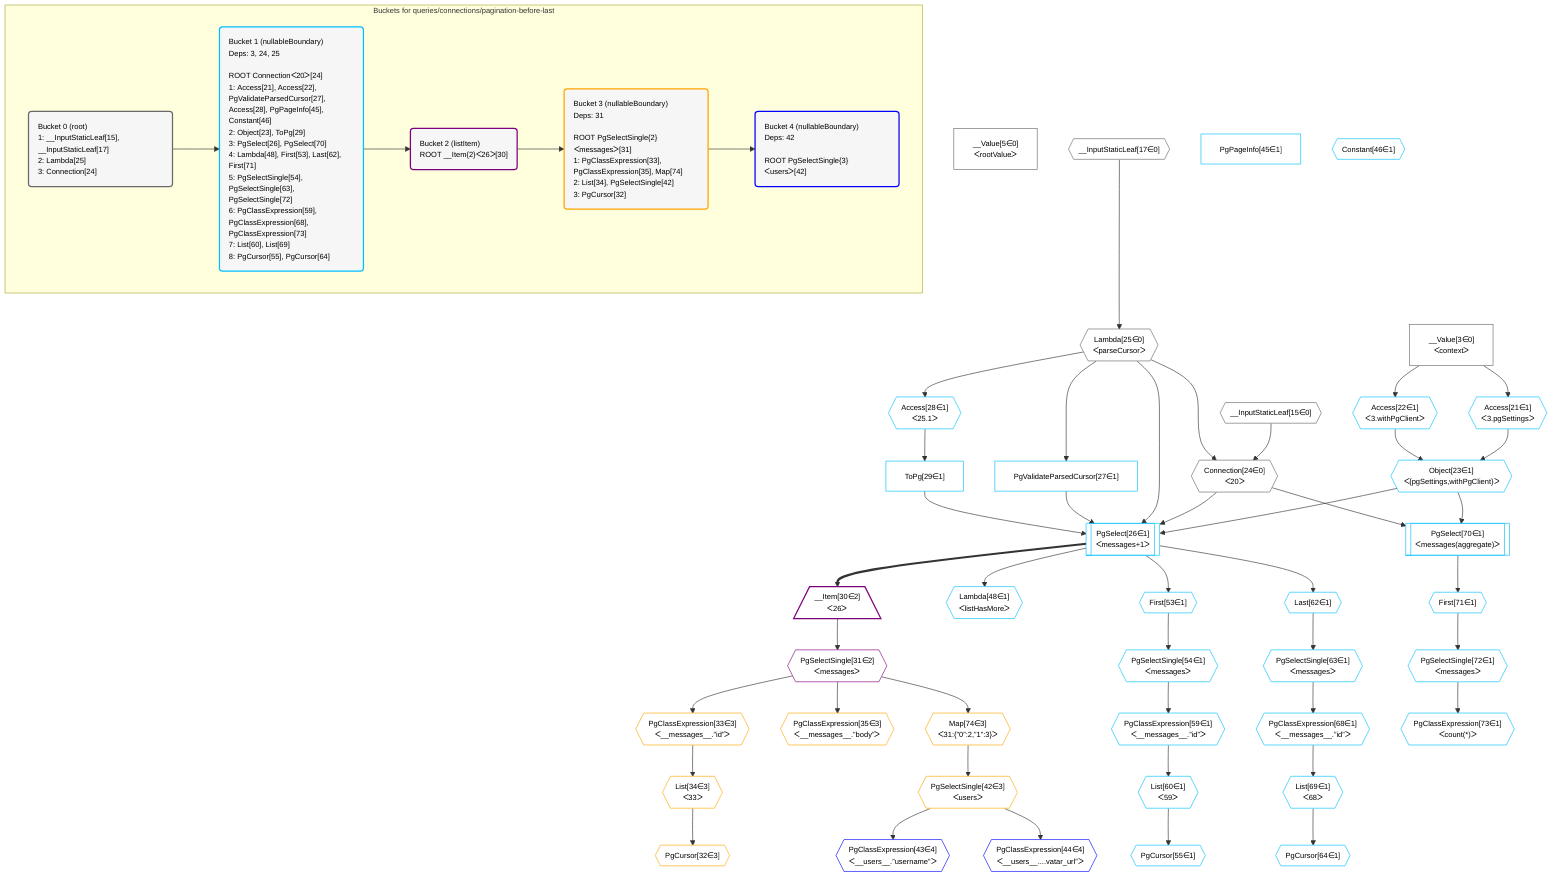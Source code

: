 %%{init: {'themeVariables': { 'fontSize': '12px'}}}%%
graph TD
    classDef path fill:#eee,stroke:#000,color:#000
    classDef plan fill:#fff,stroke-width:1px,color:#000
    classDef itemplan fill:#fff,stroke-width:2px,color:#000
    classDef unbatchedplan fill:#dff,stroke-width:1px,color:#000
    classDef sideeffectplan fill:#fcc,stroke-width:2px,color:#000
    classDef bucket fill:#f6f6f6,color:#000,stroke-width:2px,text-align:left


    %% define steps
    __Value3["__Value[3∈0]<br />ᐸcontextᐳ"]:::plan
    __Value5["__Value[5∈0]<br />ᐸrootValueᐳ"]:::plan
    __InputStaticLeaf15{{"__InputStaticLeaf[15∈0]"}}:::plan
    __InputStaticLeaf17{{"__InputStaticLeaf[17∈0]"}}:::plan
    Access21{{"Access[21∈1]<br />ᐸ3.pgSettingsᐳ"}}:::plan
    Access22{{"Access[22∈1]<br />ᐸ3.withPgClientᐳ"}}:::plan
    Object23{{"Object[23∈1]<br />ᐸ{pgSettings,withPgClient}ᐳ"}}:::plan
    Lambda25{{"Lambda[25∈0]<br />ᐸparseCursorᐳ"}}:::plan
    Connection24{{"Connection[24∈0]<br />ᐸ20ᐳ"}}:::plan
    PgValidateParsedCursor27["PgValidateParsedCursor[27∈1]"]:::plan
    Access28{{"Access[28∈1]<br />ᐸ25.1ᐳ"}}:::plan
    ToPg29["ToPg[29∈1]"]:::plan
    PgSelect26[["PgSelect[26∈1]<br />ᐸmessages+1ᐳ"]]:::plan
    __Item30[/"__Item[30∈2]<br />ᐸ26ᐳ"\]:::itemplan
    PgSelectSingle31{{"PgSelectSingle[31∈2]<br />ᐸmessagesᐳ"}}:::plan
    PgClassExpression33{{"PgClassExpression[33∈3]<br />ᐸ__messages__.”id”ᐳ"}}:::plan
    List34{{"List[34∈3]<br />ᐸ33ᐳ"}}:::plan
    PgCursor32{{"PgCursor[32∈3]"}}:::plan
    PgClassExpression35{{"PgClassExpression[35∈3]<br />ᐸ__messages__.”body”ᐳ"}}:::plan
    Map74{{"Map[74∈3]<br />ᐸ31:{”0”:2,”1”:3}ᐳ"}}:::plan
    PgSelectSingle42{{"PgSelectSingle[42∈3]<br />ᐸusersᐳ"}}:::plan
    PgClassExpression43{{"PgClassExpression[43∈4]<br />ᐸ__users__.”username”ᐳ"}}:::plan
    PgClassExpression44{{"PgClassExpression[44∈4]<br />ᐸ__users__....vatar_url”ᐳ"}}:::plan
    PgPageInfo45["PgPageInfo[45∈1]"]:::plan
    Constant46{{"Constant[46∈1]"}}:::plan
    Lambda48{{"Lambda[48∈1]<br />ᐸlistHasMoreᐳ"}}:::plan
    First53{{"First[53∈1]"}}:::plan
    PgSelectSingle54{{"PgSelectSingle[54∈1]<br />ᐸmessagesᐳ"}}:::plan
    PgClassExpression59{{"PgClassExpression[59∈1]<br />ᐸ__messages__.”id”ᐳ"}}:::plan
    List60{{"List[60∈1]<br />ᐸ59ᐳ"}}:::plan
    PgCursor55{{"PgCursor[55∈1]"}}:::plan
    Last62{{"Last[62∈1]"}}:::plan
    PgSelectSingle63{{"PgSelectSingle[63∈1]<br />ᐸmessagesᐳ"}}:::plan
    PgClassExpression68{{"PgClassExpression[68∈1]<br />ᐸ__messages__.”id”ᐳ"}}:::plan
    List69{{"List[69∈1]<br />ᐸ68ᐳ"}}:::plan
    PgCursor64{{"PgCursor[64∈1]"}}:::plan
    PgSelect70[["PgSelect[70∈1]<br />ᐸmessages(aggregate)ᐳ"]]:::plan
    First71{{"First[71∈1]"}}:::plan
    PgSelectSingle72{{"PgSelectSingle[72∈1]<br />ᐸmessagesᐳ"}}:::plan
    PgClassExpression73{{"PgClassExpression[73∈1]<br />ᐸcount(*)ᐳ"}}:::plan

    %% plan dependencies
    __Value3 --> Access21
    __Value3 --> Access22
    Access21 & Access22 --> Object23
    __InputStaticLeaf17 --> Lambda25
    __InputStaticLeaf15 & Lambda25 --> Connection24
    Lambda25 --> PgValidateParsedCursor27
    Lambda25 --> Access28
    Access28 --> ToPg29
    Object23 & Connection24 & Lambda25 & PgValidateParsedCursor27 & ToPg29 --> PgSelect26
    PgSelect26 ==> __Item30
    __Item30 --> PgSelectSingle31
    PgSelectSingle31 --> PgClassExpression33
    PgClassExpression33 --> List34
    List34 --> PgCursor32
    PgSelectSingle31 --> PgClassExpression35
    PgSelectSingle31 --> Map74
    Map74 --> PgSelectSingle42
    PgSelectSingle42 --> PgClassExpression43
    PgSelectSingle42 --> PgClassExpression44
    PgSelect26 --> Lambda48
    PgSelect26 --> First53
    First53 --> PgSelectSingle54
    PgSelectSingle54 --> PgClassExpression59
    PgClassExpression59 --> List60
    List60 --> PgCursor55
    PgSelect26 --> Last62
    Last62 --> PgSelectSingle63
    PgSelectSingle63 --> PgClassExpression68
    PgClassExpression68 --> List69
    List69 --> PgCursor64
    Object23 & Connection24 --> PgSelect70
    PgSelect70 --> First71
    First71 --> PgSelectSingle72
    PgSelectSingle72 --> PgClassExpression73

    subgraph "Buckets for queries/connections/pagination-before-last"
    Bucket0("Bucket 0 (root)<br />1: __InputStaticLeaf[15], __InputStaticLeaf[17]<br />2: Lambda[25]<br />3: Connection[24]"):::bucket
    classDef bucket0 stroke:#696969
    class Bucket0,__Value3,__Value5,__InputStaticLeaf15,__InputStaticLeaf17,Connection24,Lambda25 bucket0
    Bucket1("Bucket 1 (nullableBoundary)<br />Deps: 3, 24, 25<br /><br />ROOT Connectionᐸ20ᐳ[24]<br />1: Access[21], Access[22], PgValidateParsedCursor[27], Access[28], PgPageInfo[45], Constant[46]<br />2: Object[23], ToPg[29]<br />3: PgSelect[26], PgSelect[70]<br />4: Lambda[48], First[53], Last[62], First[71]<br />5: PgSelectSingle[54], PgSelectSingle[63], PgSelectSingle[72]<br />6: PgClassExpression[59], PgClassExpression[68], PgClassExpression[73]<br />7: List[60], List[69]<br />8: PgCursor[55], PgCursor[64]"):::bucket
    classDef bucket1 stroke:#00bfff
    class Bucket1,Access21,Access22,Object23,PgSelect26,PgValidateParsedCursor27,Access28,ToPg29,PgPageInfo45,Constant46,Lambda48,First53,PgSelectSingle54,PgCursor55,PgClassExpression59,List60,Last62,PgSelectSingle63,PgCursor64,PgClassExpression68,List69,PgSelect70,First71,PgSelectSingle72,PgClassExpression73 bucket1
    Bucket2("Bucket 2 (listItem)<br />ROOT __Item{2}ᐸ26ᐳ[30]"):::bucket
    classDef bucket2 stroke:#7f007f
    class Bucket2,__Item30,PgSelectSingle31 bucket2
    Bucket3("Bucket 3 (nullableBoundary)<br />Deps: 31<br /><br />ROOT PgSelectSingle{2}ᐸmessagesᐳ[31]<br />1: PgClassExpression[33], PgClassExpression[35], Map[74]<br />2: List[34], PgSelectSingle[42]<br />3: PgCursor[32]"):::bucket
    classDef bucket3 stroke:#ffa500
    class Bucket3,PgCursor32,PgClassExpression33,List34,PgClassExpression35,PgSelectSingle42,Map74 bucket3
    Bucket4("Bucket 4 (nullableBoundary)<br />Deps: 42<br /><br />ROOT PgSelectSingle{3}ᐸusersᐳ[42]"):::bucket
    classDef bucket4 stroke:#0000ff
    class Bucket4,PgClassExpression43,PgClassExpression44 bucket4
    Bucket0 --> Bucket1
    Bucket1 --> Bucket2
    Bucket2 --> Bucket3
    Bucket3 --> Bucket4
    end